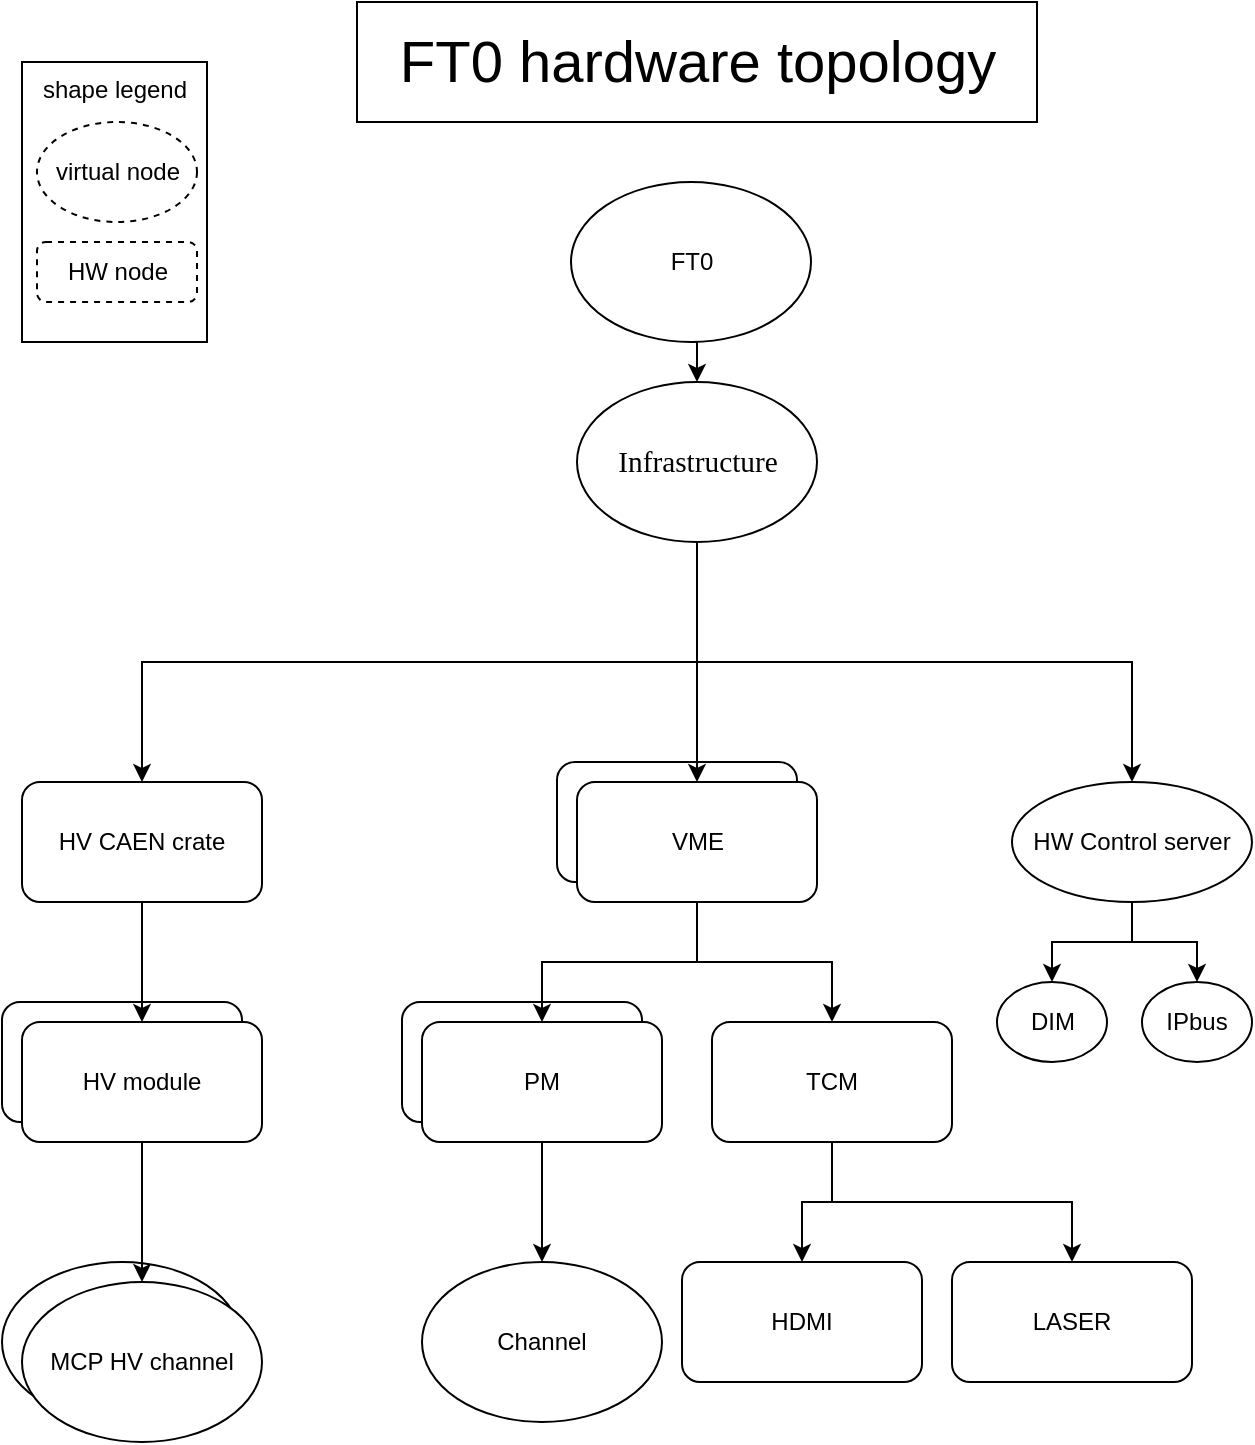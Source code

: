 <mxfile version="13.3.1" type="device" pages="4"><diagram name="hardware" id="ad52d381-51e7-2e0d-a935-2d0ddd2fd229"><mxGraphModel dx="2512" dy="1511" grid="1" gridSize="10" guides="1" tooltips="1" connect="1" arrows="1" fold="1" page="1" pageScale="1" pageWidth="1100" pageHeight="850" background="#ffffff" math="0" shadow="0"><root><mxCell id="0"/><mxCell id="1" parent="0"/><mxCell id="pkQ9rNgRqkzeeI-YSMGI-11" style="edgeStyle=orthogonalEdgeStyle;rounded=0;orthogonalLoop=1;jettySize=auto;html=1;exitX=0.5;exitY=1;exitDx=0;exitDy=0;entryX=0.5;entryY=0;entryDx=0;entryDy=0;" parent="1" source="pkQ9rNgRqkzeeI-YSMGI-1" target="pkQ9rNgRqkzeeI-YSMGI-10" edge="1"><mxGeometry relative="1" as="geometry"/></mxCell><mxCell id="pkQ9rNgRqkzeeI-YSMGI-1" value="FT0" style="ellipse;whiteSpace=wrap;html=1;" parent="1" vertex="1"><mxGeometry x="314.5" y="90" width="120" height="80" as="geometry"/></mxCell><mxCell id="pkQ9rNgRqkzeeI-YSMGI-9" value="HV CAEN crate" style="rounded=1;whiteSpace=wrap;html=1;strokeWidth=1;" parent="1" vertex="1"><mxGeometry x="40" y="390" width="120" height="60" as="geometry"/></mxCell><mxCell id="pkQ9rNgRqkzeeI-YSMGI-12" style="edgeStyle=orthogonalEdgeStyle;rounded=0;orthogonalLoop=1;jettySize=auto;html=1;exitX=0.5;exitY=1;exitDx=0;exitDy=0;entryX=0.5;entryY=0;entryDx=0;entryDy=0;" parent="1" source="pkQ9rNgRqkzeeI-YSMGI-10" target="pkQ9rNgRqkzeeI-YSMGI-9" edge="1"><mxGeometry relative="1" as="geometry"/></mxCell><mxCell id="pkQ9rNgRqkzeeI-YSMGI-40" style="edgeStyle=orthogonalEdgeStyle;rounded=0;orthogonalLoop=1;jettySize=auto;html=1;exitX=0.5;exitY=1;exitDx=0;exitDy=0;entryX=0.5;entryY=0;entryDx=0;entryDy=0;" parent="1" source="pkQ9rNgRqkzeeI-YSMGI-10" target="pkQ9rNgRqkzeeI-YSMGI-39" edge="1"><mxGeometry relative="1" as="geometry"/></mxCell><mxCell id="pkQ9rNgRqkzeeI-YSMGI-10" value="&lt;span style=&quot;font-family: &amp;#34;calibri&amp;#34; ; font-size: 14.667px&quot;&gt;Infrastructure&lt;/span&gt;" style="ellipse;whiteSpace=wrap;html=1;strokeWidth=1;" parent="1" vertex="1"><mxGeometry x="317.5" y="190" width="120" height="80" as="geometry"/></mxCell><mxCell id="pkQ9rNgRqkzeeI-YSMGI-18" value="" style="group" parent="1" vertex="1" connectable="0"><mxGeometry x="30" y="500" width="130" height="70" as="geometry"/></mxCell><mxCell id="pkQ9rNgRqkzeeI-YSMGI-15" value="HV module" style="rounded=1;whiteSpace=wrap;html=1;strokeWidth=1;" parent="pkQ9rNgRqkzeeI-YSMGI-18" vertex="1"><mxGeometry width="120" height="60" as="geometry"/></mxCell><mxCell id="pkQ9rNgRqkzeeI-YSMGI-17" value="HV module" style="rounded=1;whiteSpace=wrap;html=1;strokeWidth=1;" parent="pkQ9rNgRqkzeeI-YSMGI-18" vertex="1"><mxGeometry x="10" y="10" width="120" height="60" as="geometry"/></mxCell><mxCell id="pkQ9rNgRqkzeeI-YSMGI-23" value="" style="group" parent="1" vertex="1" connectable="0"><mxGeometry x="30" y="630" width="130" height="90" as="geometry"/></mxCell><mxCell id="pkQ9rNgRqkzeeI-YSMGI-19" value="HV channel" style="ellipse;whiteSpace=wrap;html=1;strokeWidth=1;" parent="pkQ9rNgRqkzeeI-YSMGI-23" vertex="1"><mxGeometry width="120" height="80" as="geometry"/></mxCell><mxCell id="pkQ9rNgRqkzeeI-YSMGI-22" value="MCP HV channel" style="ellipse;whiteSpace=wrap;html=1;strokeWidth=1;" parent="pkQ9rNgRqkzeeI-YSMGI-23" vertex="1"><mxGeometry x="10" y="10" width="120" height="80" as="geometry"/></mxCell><mxCell id="pkQ9rNgRqkzeeI-YSMGI-24" value="" style="edgeStyle=orthogonalEdgeStyle;rounded=0;orthogonalLoop=1;jettySize=auto;html=1;" parent="1" source="pkQ9rNgRqkzeeI-YSMGI-17" target="pkQ9rNgRqkzeeI-YSMGI-22" edge="1"><mxGeometry relative="1" as="geometry"/></mxCell><mxCell id="pkQ9rNgRqkzeeI-YSMGI-27" style="edgeStyle=orthogonalEdgeStyle;rounded=0;orthogonalLoop=1;jettySize=auto;html=1;exitX=0.5;exitY=1;exitDx=0;exitDy=0;entryX=0.5;entryY=0;entryDx=0;entryDy=0;" parent="1" source="pkQ9rNgRqkzeeI-YSMGI-9" target="pkQ9rNgRqkzeeI-YSMGI-17" edge="1"><mxGeometry relative="1" as="geometry"/></mxCell><mxCell id="pkQ9rNgRqkzeeI-YSMGI-29" value="" style="group" parent="1" vertex="1" connectable="0"><mxGeometry x="307.5" y="380" width="130" height="70" as="geometry"/></mxCell><mxCell id="pkQ9rNgRqkzeeI-YSMGI-13" value="VME" style="rounded=1;whiteSpace=wrap;html=1;strokeWidth=1;" parent="pkQ9rNgRqkzeeI-YSMGI-29" vertex="1"><mxGeometry width="120" height="60" as="geometry"/></mxCell><mxCell id="pkQ9rNgRqkzeeI-YSMGI-28" value="VME" style="rounded=1;whiteSpace=wrap;html=1;strokeWidth=1;" parent="pkQ9rNgRqkzeeI-YSMGI-29" vertex="1"><mxGeometry x="10" y="10" width="120" height="60" as="geometry"/></mxCell><mxCell id="pkQ9rNgRqkzeeI-YSMGI-14" style="edgeStyle=orthogonalEdgeStyle;rounded=0;orthogonalLoop=1;jettySize=auto;html=1;exitX=0.5;exitY=1;exitDx=0;exitDy=0;entryX=0.5;entryY=0;entryDx=0;entryDy=0;" parent="1" source="pkQ9rNgRqkzeeI-YSMGI-10" target="pkQ9rNgRqkzeeI-YSMGI-28" edge="1"><mxGeometry relative="1" as="geometry"/></mxCell><mxCell id="pkQ9rNgRqkzeeI-YSMGI-32" value="" style="group" parent="1" vertex="1" connectable="0"><mxGeometry x="230" y="500" width="130" height="70" as="geometry"/></mxCell><mxCell id="pkQ9rNgRqkzeeI-YSMGI-30" value="PM" style="rounded=1;whiteSpace=wrap;html=1;strokeWidth=1;" parent="pkQ9rNgRqkzeeI-YSMGI-32" vertex="1"><mxGeometry width="120" height="60" as="geometry"/></mxCell><mxCell id="pkQ9rNgRqkzeeI-YSMGI-31" value="PM" style="rounded=1;whiteSpace=wrap;html=1;strokeWidth=1;" parent="pkQ9rNgRqkzeeI-YSMGI-32" vertex="1"><mxGeometry x="10" y="10" width="120" height="60" as="geometry"/></mxCell><mxCell id="pkQ9rNgRqkzeeI-YSMGI-33" value="" style="edgeStyle=orthogonalEdgeStyle;rounded=0;orthogonalLoop=1;jettySize=auto;html=1;" parent="1" source="pkQ9rNgRqkzeeI-YSMGI-28" target="pkQ9rNgRqkzeeI-YSMGI-31" edge="1"><mxGeometry relative="1" as="geometry"/></mxCell><mxCell id="pkQ9rNgRqkzeeI-YSMGI-50" value="" style="edgeStyle=orthogonalEdgeStyle;rounded=0;orthogonalLoop=1;jettySize=auto;html=1;fontSize=29;exitX=0.5;exitY=1;exitDx=0;exitDy=0;" parent="1" source="pkQ9rNgRqkzeeI-YSMGI-34" target="pkQ9rNgRqkzeeI-YSMGI-49" edge="1"><mxGeometry relative="1" as="geometry"/></mxCell><mxCell id="PhSNEGDVdglhJdOUsm4o-2" style="edgeStyle=orthogonalEdgeStyle;rounded=0;orthogonalLoop=1;jettySize=auto;html=1;exitX=0.5;exitY=1;exitDx=0;exitDy=0;entryX=0.5;entryY=0;entryDx=0;entryDy=0;" edge="1" parent="1" source="pkQ9rNgRqkzeeI-YSMGI-34" target="PhSNEGDVdglhJdOUsm4o-1"><mxGeometry relative="1" as="geometry"/></mxCell><mxCell id="pkQ9rNgRqkzeeI-YSMGI-34" value="TCM" style="rounded=1;whiteSpace=wrap;html=1;strokeWidth=1;" parent="1" vertex="1"><mxGeometry x="385" y="510" width="120" height="60" as="geometry"/></mxCell><mxCell id="pkQ9rNgRqkzeeI-YSMGI-35" style="edgeStyle=orthogonalEdgeStyle;rounded=0;orthogonalLoop=1;jettySize=auto;html=1;exitX=0.5;exitY=1;exitDx=0;exitDy=0;" parent="1" source="pkQ9rNgRqkzeeI-YSMGI-28" target="pkQ9rNgRqkzeeI-YSMGI-34" edge="1"><mxGeometry relative="1" as="geometry"/></mxCell><mxCell id="pkQ9rNgRqkzeeI-YSMGI-36" value="Channel" style="ellipse;whiteSpace=wrap;html=1;strokeWidth=1;" parent="1" vertex="1"><mxGeometry x="240" y="630" width="120" height="80" as="geometry"/></mxCell><mxCell id="pkQ9rNgRqkzeeI-YSMGI-37" value="" style="edgeStyle=orthogonalEdgeStyle;rounded=0;orthogonalLoop=1;jettySize=auto;html=1;" parent="1" source="pkQ9rNgRqkzeeI-YSMGI-31" target="pkQ9rNgRqkzeeI-YSMGI-36" edge="1"><mxGeometry relative="1" as="geometry"/></mxCell><mxCell id="pkQ9rNgRqkzeeI-YSMGI-42" style="edgeStyle=orthogonalEdgeStyle;rounded=0;orthogonalLoop=1;jettySize=auto;html=1;exitX=0.5;exitY=1;exitDx=0;exitDy=0;" parent="1" source="pkQ9rNgRqkzeeI-YSMGI-39" target="pkQ9rNgRqkzeeI-YSMGI-41" edge="1"><mxGeometry relative="1" as="geometry"/></mxCell><mxCell id="pkQ9rNgRqkzeeI-YSMGI-45" style="edgeStyle=orthogonalEdgeStyle;rounded=0;orthogonalLoop=1;jettySize=auto;html=1;exitX=0.5;exitY=1;exitDx=0;exitDy=0;" parent="1" source="pkQ9rNgRqkzeeI-YSMGI-39" target="pkQ9rNgRqkzeeI-YSMGI-43" edge="1"><mxGeometry relative="1" as="geometry"/></mxCell><mxCell id="pkQ9rNgRqkzeeI-YSMGI-39" value="HW Control server" style="ellipse;whiteSpace=wrap;html=1;strokeWidth=1;" parent="1" vertex="1"><mxGeometry x="535" y="390" width="120" height="60" as="geometry"/></mxCell><mxCell id="pkQ9rNgRqkzeeI-YSMGI-41" value="DIM" style="ellipse;whiteSpace=wrap;html=1;strokeWidth=1;" parent="1" vertex="1"><mxGeometry x="527.5" y="490" width="55" height="40" as="geometry"/></mxCell><mxCell id="pkQ9rNgRqkzeeI-YSMGI-43" value="IPbus" style="ellipse;whiteSpace=wrap;html=1;strokeWidth=1;" parent="1" vertex="1"><mxGeometry x="600" y="490" width="55" height="40" as="geometry"/></mxCell><mxCell id="pkQ9rNgRqkzeeI-YSMGI-47" value="FT0 hardware topology" style="rounded=0;whiteSpace=wrap;html=1;strokeWidth=1;fontSize=29;" parent="1" vertex="1"><mxGeometry x="207.5" width="340" height="60" as="geometry"/></mxCell><mxCell id="pkQ9rNgRqkzeeI-YSMGI-49" value="LASER" style="rounded=1;whiteSpace=wrap;html=1;strokeWidth=1;" parent="1" vertex="1"><mxGeometry x="505" y="630" width="120" height="60" as="geometry"/></mxCell><mxCell id="3zmxTBzfNqxB_4zVyvNH-5" value="" style="group" parent="1" vertex="1" connectable="0"><mxGeometry x="40" y="30" width="92.5" height="140" as="geometry"/></mxCell><mxCell id="3zmxTBzfNqxB_4zVyvNH-1" value="virtual node" style="ellipse;whiteSpace=wrap;html=1;strokeWidth=1;fontSize=12;align=center;dashed=1;" parent="3zmxTBzfNqxB_4zVyvNH-5" vertex="1"><mxGeometry x="7.5" y="30" width="80" height="50" as="geometry"/></mxCell><mxCell id="3zmxTBzfNqxB_4zVyvNH-3" value="HW node" style="rounded=1;whiteSpace=wrap;html=1;dashed=1;strokeColor=#000000;strokeWidth=1;fillColor=none;fontSize=12;fontColor=#000000;align=center;" parent="3zmxTBzfNqxB_4zVyvNH-5" vertex="1"><mxGeometry x="7.5" y="90" width="80" height="30" as="geometry"/></mxCell><mxCell id="3zmxTBzfNqxB_4zVyvNH-4" value="shape legend" style="rounded=0;whiteSpace=wrap;html=1;strokeColor=#000000;strokeWidth=1;fillColor=none;fontSize=12;fontColor=#000000;align=center;verticalAlign=top;" parent="3zmxTBzfNqxB_4zVyvNH-5" vertex="1"><mxGeometry width="92.5" height="140" as="geometry"/></mxCell><mxCell id="PhSNEGDVdglhJdOUsm4o-1" value="HDMI" style="rounded=1;whiteSpace=wrap;html=1;strokeWidth=1;" vertex="1" parent="1"><mxGeometry x="370" y="630" width="120" height="60" as="geometry"/></mxCell><mxCell id="PhSNEGDVdglhJdOUsm4o-3" style="edgeStyle=orthogonalEdgeStyle;rounded=0;orthogonalLoop=1;jettySize=auto;html=1;exitX=0.5;exitY=1;exitDx=0;exitDy=0;" edge="1" parent="1" source="pkQ9rNgRqkzeeI-YSMGI-49" target="pkQ9rNgRqkzeeI-YSMGI-49"><mxGeometry relative="1" as="geometry"/></mxCell></root></mxGraphModel></diagram><diagram id="dJdslQY12P_YyGirrsX0" name="functional"><mxGraphModel dx="2512" dy="1511" grid="1" gridSize="10" guides="1" tooltips="1" connect="1" arrows="1" fold="1" page="1" pageScale="1" pageWidth="827" pageHeight="1169" math="0" shadow="0"><root><mxCell id="a32EooCaoyiBh-JUeyY3-0"/><mxCell id="a32EooCaoyiBh-JUeyY3-1" parent="a32EooCaoyiBh-JUeyY3-0"/><mxCell id="a32EooCaoyiBh-JUeyY3-2" value="FT0" style="ellipse;whiteSpace=wrap;html=1;" parent="a32EooCaoyiBh-JUeyY3-1" vertex="1"><mxGeometry x="314.5" y="90" width="120" height="80" as="geometry"/></mxCell><mxCell id="a32EooCaoyiBh-JUeyY3-3" value="FT0 functional topology" style="rounded=0;whiteSpace=wrap;html=1;strokeWidth=1;fontSize=29;" parent="a32EooCaoyiBh-JUeyY3-1" vertex="1"><mxGeometry x="207.5" width="340" height="60" as="geometry"/></mxCell><mxCell id="syioN45G_fO1VY6hZGLz-0" style="edgeStyle=orthogonalEdgeStyle;rounded=0;orthogonalLoop=1;jettySize=auto;html=1;exitX=0.5;exitY=1;exitDx=0;exitDy=0;entryX=0.5;entryY=0;entryDx=0;entryDy=0;" parent="a32EooCaoyiBh-JUeyY3-1" target="syioN45G_fO1VY6hZGLz-4" edge="1"><mxGeometry relative="1" as="geometry"><mxPoint x="374.5" y="170" as="sourcePoint"/></mxGeometry></mxCell><mxCell id="syioN45G_fO1VY6hZGLz-1" value="HV CAEN crate" style="rounded=1;whiteSpace=wrap;html=1;strokeWidth=5;strokeColor=#00FF00;" parent="a32EooCaoyiBh-JUeyY3-1" vertex="1"><mxGeometry x="40" y="390" width="120" height="60" as="geometry"/></mxCell><mxCell id="syioN45G_fO1VY6hZGLz-2" style="edgeStyle=orthogonalEdgeStyle;rounded=0;orthogonalLoop=1;jettySize=auto;html=1;exitX=0.5;exitY=1;exitDx=0;exitDy=0;entryX=0.5;entryY=0;entryDx=0;entryDy=0;" parent="a32EooCaoyiBh-JUeyY3-1" source="syioN45G_fO1VY6hZGLz-4" target="syioN45G_fO1VY6hZGLz-1" edge="1"><mxGeometry relative="1" as="geometry"/></mxCell><mxCell id="syioN45G_fO1VY6hZGLz-3" style="edgeStyle=orthogonalEdgeStyle;rounded=0;orthogonalLoop=1;jettySize=auto;html=1;exitX=0.5;exitY=1;exitDx=0;exitDy=0;entryX=0.5;entryY=0;entryDx=0;entryDy=0;" parent="a32EooCaoyiBh-JUeyY3-1" source="syioN45G_fO1VY6hZGLz-4" target="syioN45G_fO1VY6hZGLz-29" edge="1"><mxGeometry relative="1" as="geometry"/></mxCell><mxCell id="syioN45G_fO1VY6hZGLz-4" value="&lt;p style=&quot;margin-top: 0pt ; margin-bottom: 0pt ; margin-left: 0in ; text-indent: 0in&quot;&gt;&lt;span style=&quot;font-size: 11pt; font-family: calibri;&quot;&gt;Infrastructure&lt;/span&gt;&lt;/p&gt;" style="ellipse;whiteSpace=wrap;html=1;strokeWidth=5;fontColor=#000000;strokeColor=#00FF00;" parent="a32EooCaoyiBh-JUeyY3-1" vertex="1"><mxGeometry x="317.5" y="190" width="120" height="80" as="geometry"/></mxCell><mxCell id="syioN45G_fO1VY6hZGLz-5" value="" style="group" parent="a32EooCaoyiBh-JUeyY3-1" vertex="1" connectable="0"><mxGeometry x="30" y="500" width="130" height="70" as="geometry"/></mxCell><mxCell id="syioN45G_fO1VY6hZGLz-6" value="HV module" style="rounded=1;whiteSpace=wrap;html=1;strokeWidth=5;strokeColor=#00FF00;" parent="syioN45G_fO1VY6hZGLz-5" vertex="1"><mxGeometry width="120" height="60" as="geometry"/></mxCell><mxCell id="syioN45G_fO1VY6hZGLz-7" value="HV module" style="rounded=1;whiteSpace=wrap;html=1;strokeWidth=5;strokeColor=#00FF00;" parent="syioN45G_fO1VY6hZGLz-5" vertex="1"><mxGeometry x="10" y="10" width="120" height="60" as="geometry"/></mxCell><mxCell id="syioN45G_fO1VY6hZGLz-12" style="edgeStyle=orthogonalEdgeStyle;rounded=0;orthogonalLoop=1;jettySize=auto;html=1;exitX=0.5;exitY=1;exitDx=0;exitDy=0;entryX=0.5;entryY=0;entryDx=0;entryDy=0;" parent="a32EooCaoyiBh-JUeyY3-1" source="syioN45G_fO1VY6hZGLz-1" target="syioN45G_fO1VY6hZGLz-7" edge="1"><mxGeometry relative="1" as="geometry"/></mxCell><mxCell id="syioN45G_fO1VY6hZGLz-13" value="" style="group;strokeWidth=5;strokeColor=none;" parent="a32EooCaoyiBh-JUeyY3-1" vertex="1" connectable="0"><mxGeometry x="307.5" y="380" width="130" height="70" as="geometry"/></mxCell><mxCell id="syioN45G_fO1VY6hZGLz-14" value="VME" style="rounded=1;whiteSpace=wrap;html=1;strokeWidth=5;strokeColor=#00FF00;" parent="syioN45G_fO1VY6hZGLz-13" vertex="1"><mxGeometry width="120" height="60" as="geometry"/></mxCell><mxCell id="syioN45G_fO1VY6hZGLz-15" value="VME" style="rounded=1;whiteSpace=wrap;html=1;strokeWidth=5;strokeColor=#00FF00;" parent="syioN45G_fO1VY6hZGLz-13" vertex="1"><mxGeometry x="10" y="10" width="120" height="60" as="geometry"/></mxCell><mxCell id="syioN45G_fO1VY6hZGLz-16" style="edgeStyle=orthogonalEdgeStyle;rounded=0;orthogonalLoop=1;jettySize=auto;html=1;exitX=0.5;exitY=1;exitDx=0;exitDy=0;entryX=0.5;entryY=0;entryDx=0;entryDy=0;" parent="a32EooCaoyiBh-JUeyY3-1" source="syioN45G_fO1VY6hZGLz-4" target="syioN45G_fO1VY6hZGLz-15" edge="1"><mxGeometry relative="1" as="geometry"/></mxCell><mxCell id="syioN45G_fO1VY6hZGLz-17" value="" style="group;strokeWidth=5;strokeColor=none;" parent="a32EooCaoyiBh-JUeyY3-1" vertex="1" connectable="0"><mxGeometry x="230" y="500" width="130" height="70" as="geometry"/></mxCell><mxCell id="syioN45G_fO1VY6hZGLz-18" value="PM" style="rounded=1;whiteSpace=wrap;html=1;strokeWidth=5;strokeColor=#00FF00;" parent="syioN45G_fO1VY6hZGLz-17" vertex="1"><mxGeometry width="120" height="60" as="geometry"/></mxCell><mxCell id="syioN45G_fO1VY6hZGLz-19" value="PM" style="rounded=1;whiteSpace=wrap;html=1;strokeWidth=5;strokeColor=#00FF00;" parent="syioN45G_fO1VY6hZGLz-17" vertex="1"><mxGeometry x="10" y="10" width="120" height="60" as="geometry"/></mxCell><mxCell id="syioN45G_fO1VY6hZGLz-20" value="" style="edgeStyle=orthogonalEdgeStyle;rounded=0;orthogonalLoop=1;jettySize=auto;html=1;" parent="a32EooCaoyiBh-JUeyY3-1" source="syioN45G_fO1VY6hZGLz-15" target="syioN45G_fO1VY6hZGLz-19" edge="1"><mxGeometry relative="1" as="geometry"/></mxCell><mxCell id="syioN45G_fO1VY6hZGLz-21" value="" style="edgeStyle=orthogonalEdgeStyle;rounded=0;orthogonalLoop=1;jettySize=auto;html=1;fontSize=29;exitX=0.5;exitY=1;exitDx=0;exitDy=0;" parent="a32EooCaoyiBh-JUeyY3-1" source="syioN45G_fO1VY6hZGLz-22" target="syioN45G_fO1VY6hZGLz-33" edge="1"><mxGeometry relative="1" as="geometry"/></mxCell><mxCell id="syioN45G_fO1VY6hZGLz-50" style="edgeStyle=orthogonalEdgeStyle;rounded=0;orthogonalLoop=1;jettySize=auto;html=1;exitX=0.5;exitY=1;exitDx=0;exitDy=0;entryX=0.5;entryY=0;entryDx=0;entryDy=0;" parent="a32EooCaoyiBh-JUeyY3-1" source="syioN45G_fO1VY6hZGLz-22" target="syioN45G_fO1VY6hZGLz-43" edge="1"><mxGeometry relative="1" as="geometry"/></mxCell><mxCell id="syioN45G_fO1VY6hZGLz-52" style="edgeStyle=orthogonalEdgeStyle;rounded=0;orthogonalLoop=1;jettySize=auto;html=1;exitX=0.5;exitY=1;exitDx=0;exitDy=0;" parent="a32EooCaoyiBh-JUeyY3-1" source="syioN45G_fO1VY6hZGLz-22" target="syioN45G_fO1VY6hZGLz-45" edge="1"><mxGeometry relative="1" as="geometry"/></mxCell><mxCell id="syioN45G_fO1VY6hZGLz-22" value="TCM" style="rounded=1;whiteSpace=wrap;html=1;strokeWidth=5;strokeColor=#00FF00;" parent="a32EooCaoyiBh-JUeyY3-1" vertex="1"><mxGeometry x="527.5" y="510" width="120" height="60" as="geometry"/></mxCell><mxCell id="syioN45G_fO1VY6hZGLz-23" style="edgeStyle=orthogonalEdgeStyle;rounded=0;orthogonalLoop=1;jettySize=auto;html=1;exitX=0.5;exitY=1;exitDx=0;exitDy=0;" parent="a32EooCaoyiBh-JUeyY3-1" source="syioN45G_fO1VY6hZGLz-15" target="syioN45G_fO1VY6hZGLz-22" edge="1"><mxGeometry relative="1" as="geometry"/></mxCell><mxCell id="syioN45G_fO1VY6hZGLz-26" style="edgeStyle=orthogonalEdgeStyle;rounded=0;orthogonalLoop=1;jettySize=auto;html=1;exitX=0.5;exitY=1;exitDx=0;exitDy=0;" parent="a32EooCaoyiBh-JUeyY3-1" source="syioN45G_fO1VY6hZGLz-29" target="syioN45G_fO1VY6hZGLz-30" edge="1"><mxGeometry relative="1" as="geometry"/></mxCell><mxCell id="syioN45G_fO1VY6hZGLz-27" style="edgeStyle=orthogonalEdgeStyle;rounded=0;orthogonalLoop=1;jettySize=auto;html=1;exitX=0.5;exitY=1;exitDx=0;exitDy=0;" parent="a32EooCaoyiBh-JUeyY3-1" source="syioN45G_fO1VY6hZGLz-29" target="syioN45G_fO1VY6hZGLz-31" edge="1"><mxGeometry relative="1" as="geometry"/></mxCell><mxCell id="syioN45G_fO1VY6hZGLz-29" value="HW Control server" style="ellipse;whiteSpace=wrap;html=1;strokeWidth=5;strokeColor=#00FF00;" parent="a32EooCaoyiBh-JUeyY3-1" vertex="1"><mxGeometry x="687.5" y="390" width="120" height="60" as="geometry"/></mxCell><mxCell id="syioN45G_fO1VY6hZGLz-30" value="DIM" style="ellipse;whiteSpace=wrap;html=1;strokeWidth=5;strokeColor=#007FFF;" parent="a32EooCaoyiBh-JUeyY3-1" vertex="1"><mxGeometry x="680" y="490" width="55" height="40" as="geometry"/></mxCell><mxCell id="syioN45G_fO1VY6hZGLz-31" value="IPbus" style="ellipse;whiteSpace=wrap;html=1;strokeWidth=5;strokeColor=#007FFF;" parent="a32EooCaoyiBh-JUeyY3-1" vertex="1"><mxGeometry x="752.5" y="490" width="55" height="40" as="geometry"/></mxCell><mxCell id="syioN45G_fO1VY6hZGLz-33" value="LASER" style="rounded=1;whiteSpace=wrap;html=1;strokeWidth=5;strokeColor=#00FF00;" parent="a32EooCaoyiBh-JUeyY3-1" vertex="1"><mxGeometry x="707.5" y="640" width="120" height="60" as="geometry"/></mxCell><mxCell id="syioN45G_fO1VY6hZGLz-36" value="HDMI link" style="ellipse;whiteSpace=wrap;html=1;strokeWidth=5;strokeColor=#FF8000;perimeterSpacing=1;" parent="a32EooCaoyiBh-JUeyY3-1" vertex="1"><mxGeometry x="271.25" y="640" width="55" height="40" as="geometry"/></mxCell><mxCell id="syioN45G_fO1VY6hZGLz-37" value="GBT link" style="ellipse;whiteSpace=wrap;html=1;strokeWidth=5;strokeColor=#FF0000;" parent="a32EooCaoyiBh-JUeyY3-1" vertex="1"><mxGeometry x="343.75" y="640" width="55" height="40" as="geometry"/></mxCell><mxCell id="syioN45G_fO1VY6hZGLz-39" style="edgeStyle=orthogonalEdgeStyle;rounded=0;orthogonalLoop=1;jettySize=auto;html=1;exitX=0.5;exitY=1;exitDx=0;exitDy=0;entryX=0.5;entryY=0;entryDx=0;entryDy=0;" parent="a32EooCaoyiBh-JUeyY3-1" source="syioN45G_fO1VY6hZGLz-19" target="syioN45G_fO1VY6hZGLz-36" edge="1"><mxGeometry relative="1" as="geometry"/></mxCell><mxCell id="syioN45G_fO1VY6hZGLz-40" style="edgeStyle=orthogonalEdgeStyle;rounded=0;orthogonalLoop=1;jettySize=auto;html=1;exitX=0.5;exitY=1;exitDx=0;exitDy=0;entryX=0.5;entryY=0;entryDx=0;entryDy=0;" parent="a32EooCaoyiBh-JUeyY3-1" source="syioN45G_fO1VY6hZGLz-19" target="syioN45G_fO1VY6hZGLz-37" edge="1"><mxGeometry relative="1" as="geometry"/></mxCell><mxCell id="syioN45G_fO1VY6hZGLz-43" value="trigger" style="ellipse;whiteSpace=wrap;html=1;strokeWidth=5;strokeColor=#FF8000;fillColor=none;" parent="a32EooCaoyiBh-JUeyY3-1" vertex="1"><mxGeometry x="490" y="640" width="55" height="40" as="geometry"/></mxCell><mxCell id="syioN45G_fO1VY6hZGLz-45" value="GBT link" style="ellipse;whiteSpace=wrap;html=1;strokeWidth=5;strokeColor=#FF0000;" parent="a32EooCaoyiBh-JUeyY3-1" vertex="1"><mxGeometry x="632.5" y="640" width="55" height="40" as="geometry"/></mxCell><mxCell id="syioN45G_fO1VY6hZGLz-55" value="" style="group;fillColor=#ffffff;strokeWidth=5;strokeColor=none;" parent="a32EooCaoyiBh-JUeyY3-1" vertex="1" connectable="0"><mxGeometry x="62.5" y="630" width="65" height="50" as="geometry"/></mxCell><mxCell id="syioN45G_fO1VY6hZGLz-53" value="channel" style="ellipse;whiteSpace=wrap;html=1;strokeWidth=5;strokeColor=#FFFF33;" parent="syioN45G_fO1VY6hZGLz-55" vertex="1"><mxGeometry width="55" height="40" as="geometry"/></mxCell><mxCell id="syioN45G_fO1VY6hZGLz-54" value="channel" style="ellipse;whiteSpace=wrap;html=1;strokeWidth=5;strokeColor=#FFFF33;" parent="syioN45G_fO1VY6hZGLz-55" vertex="1"><mxGeometry x="10" y="10" width="55" height="40" as="geometry"/></mxCell><mxCell id="syioN45G_fO1VY6hZGLz-58" style="edgeStyle=orthogonalEdgeStyle;rounded=0;orthogonalLoop=1;jettySize=auto;html=1;exitX=0.5;exitY=1;exitDx=0;exitDy=0;entryX=0.5;entryY=0;entryDx=0;entryDy=0;" parent="a32EooCaoyiBh-JUeyY3-1" source="syioN45G_fO1VY6hZGLz-7" target="syioN45G_fO1VY6hZGLz-54" edge="1"><mxGeometry relative="1" as="geometry"/></mxCell><mxCell id="syioN45G_fO1VY6hZGLz-60" value="" style="group;fillColor=#ffffff;strokeWidth=5;strokeColor=none;" parent="a32EooCaoyiBh-JUeyY3-1" vertex="1" connectable="0"><mxGeometry x="190" y="630" width="65" height="50" as="geometry"/></mxCell><mxCell id="syioN45G_fO1VY6hZGLz-35" value="channel" style="ellipse;whiteSpace=wrap;html=1;strokeWidth=5;strokeColor=#FFFF33;" parent="syioN45G_fO1VY6hZGLz-60" vertex="1"><mxGeometry width="55" height="40" as="geometry"/></mxCell><mxCell id="syioN45G_fO1VY6hZGLz-59" value="channel" style="ellipse;whiteSpace=wrap;html=1;strokeWidth=5;strokeColor=#FFFF33;" parent="syioN45G_fO1VY6hZGLz-60" vertex="1"><mxGeometry x="10" y="10" width="55" height="40" as="geometry"/></mxCell><mxCell id="syioN45G_fO1VY6hZGLz-25" value="" style="edgeStyle=orthogonalEdgeStyle;rounded=0;orthogonalLoop=1;jettySize=auto;html=1;" parent="a32EooCaoyiBh-JUeyY3-1" source="syioN45G_fO1VY6hZGLz-19" target="syioN45G_fO1VY6hZGLz-59" edge="1"><mxGeometry relative="1" as="geometry"><mxPoint x="300" y="630" as="targetPoint"/></mxGeometry></mxCell><mxCell id="syioN45G_fO1VY6hZGLz-62" value="" style="group" parent="a32EooCaoyiBh-JUeyY3-1" vertex="1" connectable="0"><mxGeometry x="552.5" y="630" width="65" height="50" as="geometry"/></mxCell><mxCell id="syioN45G_fO1VY6hZGLz-44" value="HDMI link" style="ellipse;whiteSpace=wrap;html=1;strokeWidth=5;perimeterSpacing=1;strokeColor=#FF8000;" parent="syioN45G_fO1VY6hZGLz-62" vertex="1"><mxGeometry width="55" height="40" as="geometry"/></mxCell><mxCell id="syioN45G_fO1VY6hZGLz-61" value="HDMI link" style="ellipse;whiteSpace=wrap;html=1;strokeWidth=5;perimeterSpacing=1;strokeColor=#FF8000;" parent="syioN45G_fO1VY6hZGLz-62" vertex="1"><mxGeometry x="10" y="10" width="55" height="40" as="geometry"/></mxCell><mxCell id="syioN45G_fO1VY6hZGLz-51" style="edgeStyle=orthogonalEdgeStyle;rounded=0;orthogonalLoop=1;jettySize=auto;html=1;exitX=0.5;exitY=1;exitDx=0;exitDy=0;entryX=0.5;entryY=0;entryDx=0;entryDy=0;" parent="a32EooCaoyiBh-JUeyY3-1" source="syioN45G_fO1VY6hZGLz-22" target="syioN45G_fO1VY6hZGLz-61" edge="1"><mxGeometry relative="1" as="geometry"/></mxCell><mxCell id="b92XSzLtCRqItzKreFSk-0" value="common" style="ellipse;whiteSpace=wrap;html=1;strokeWidth=5;strokeColor=#FFFF00;" parent="a32EooCaoyiBh-JUeyY3-1" vertex="1"><mxGeometry x="413.5" y="640" width="55" height="40" as="geometry"/></mxCell><mxCell id="b92XSzLtCRqItzKreFSk-1" style="edgeStyle=orthogonalEdgeStyle;rounded=0;orthogonalLoop=1;jettySize=auto;html=1;exitX=0.5;exitY=1;exitDx=0;exitDy=0;entryX=0.5;entryY=0;entryDx=0;entryDy=0;" parent="a32EooCaoyiBh-JUeyY3-1" source="syioN45G_fO1VY6hZGLz-19" target="b92XSzLtCRqItzKreFSk-0" edge="1"><mxGeometry relative="1" as="geometry"/></mxCell><mxCell id="zM4HD-wqK4ZaOjNSrHQu-0" value="&lt;div style=&quot;margin-top: 0pt ; margin-bottom: 0pt ; margin-left: 0.38in ; text-indent: -0.38in ; font-size: 26px&quot;&gt;&lt;font style=&quot;font-size: 26px&quot;&gt;1.&lt;span style=&quot;font-family: &amp;#34;calibri&amp;#34; ; color: red ; font-size: 26px&quot;&gt;Readout&lt;/span&gt;&lt;/font&gt;&lt;/div&gt;&lt;div style=&quot;margin-top: 0pt ; margin-bottom: 0pt ; margin-left: 0.38in ; text-indent: -0.38in ; font-size: 26px&quot;&gt;&lt;font style=&quot;font-size: 26px&quot;&gt;2.&lt;span style=&quot;font-family: &amp;#34;calibri&amp;#34; ; color: rgb(237 , 125 , 49) ; font-size: 26px&quot;&gt;TCM &amp;amp; clocks&lt;/span&gt;&lt;/font&gt;&lt;/div&gt;&lt;div style=&quot;margin-top: 0pt ; margin-bottom: 0pt ; margin-left: 0.38in ; text-indent: -0.38in ; font-size: 26px&quot;&gt;&lt;font style=&quot;font-size: 26px&quot;&gt;3.&lt;span style=&quot;font-family: &amp;#34;calibri&amp;#34; ; font-size: 26px&quot;&gt;&lt;font color=&quot;#ffff00&quot;&gt;Channels&lt;/font&gt;&lt;/span&gt;&lt;/font&gt;&lt;/div&gt;&lt;div style=&quot;margin-top: 0pt ; margin-bottom: 0pt ; margin-left: 0.38in ; text-indent: -0.38in ; font-size: 26px&quot;&gt;&lt;font style=&quot;font-size: 26px&quot;&gt;4.&lt;span style=&quot;font-family: &amp;#34;calibri&amp;#34; ; font-size: 26px&quot;&gt;&lt;font color=&quot;#00ff00&quot;&gt;Infrastructure&lt;/font&gt;&lt;/span&gt;&lt;/font&gt;&lt;/div&gt;&lt;div style=&quot;margin-top: 0pt ; margin-bottom: 0pt ; margin-left: 0.38in ; text-indent: -0.38in ; font-size: 26px&quot;&gt;&lt;font style=&quot;font-size: 26px&quot;&gt;5.&lt;font face=&quot;calibri&quot; color=&quot;#007fff&quot; style=&quot;font-size: 26px&quot;&gt;HW control&lt;/font&gt;&lt;/font&gt;&lt;/div&gt;" style="html=1;aspect=fixed;strokeColor=#000000;strokeWidth=1;fillColor=#DBDBDB;fontColor=#000000;align=left;fontSize=26;verticalAlign=middle;spacing=3;horizontal=1;" parent="a32EooCaoyiBh-JUeyY3-1" vertex="1"><mxGeometry x="510" y="90" width="190" height="190" as="geometry"/></mxCell><mxCell id="8zDnR140iM7OA9ILxjcV-0" value="" style="group" parent="a32EooCaoyiBh-JUeyY3-1" vertex="1" connectable="0"><mxGeometry x="40" y="30" width="92.5" height="140" as="geometry"/></mxCell><mxCell id="8zDnR140iM7OA9ILxjcV-1" value="virtual node" style="ellipse;whiteSpace=wrap;html=1;strokeWidth=1;fontSize=12;align=center;dashed=1;" parent="8zDnR140iM7OA9ILxjcV-0" vertex="1"><mxGeometry x="7.5" y="30" width="80" height="50" as="geometry"/></mxCell><mxCell id="8zDnR140iM7OA9ILxjcV-2" value="HW node" style="rounded=1;whiteSpace=wrap;html=1;dashed=1;strokeColor=#000000;strokeWidth=1;fillColor=none;fontSize=12;fontColor=#000000;align=center;" parent="8zDnR140iM7OA9ILxjcV-0" vertex="1"><mxGeometry x="7.5" y="90" width="80" height="30" as="geometry"/></mxCell><mxCell id="8zDnR140iM7OA9ILxjcV-3" value="shape legend" style="rounded=0;whiteSpace=wrap;html=1;strokeColor=#000000;strokeWidth=1;fillColor=none;fontSize=12;fontColor=#000000;align=center;verticalAlign=top;" parent="8zDnR140iM7OA9ILxjcV-0" vertex="1"><mxGeometry width="92.5" height="140" as="geometry"/></mxCell></root></mxGraphModel></diagram><diagram id="p7unW_htyjsrXrRVfksj" name="DCS FSM"><mxGraphModel dx="2093" dy="2428" grid="1" gridSize="10" guides="1" tooltips="1" connect="1" arrows="1" fold="1" page="1" pageScale="1" pageWidth="827" pageHeight="1169" math="0" shadow="0"><root><mxCell id="xv5CfVfv2rbu3xTpoAyT-0"/><mxCell id="xv5CfVfv2rbu3xTpoAyT-1" parent="xv5CfVfv2rbu3xTpoAyT-0"/><mxCell id="Jwb3awqCNDu3WHpAYvfo-75" style="edgeStyle=orthogonalEdgeStyle;rounded=0;orthogonalLoop=1;jettySize=auto;html=1;exitX=0.5;exitY=1;exitDx=0;exitDy=0;entryX=0.5;entryY=0;entryDx=0;entryDy=0;fontSize=12;fontColor=#000000;" parent="xv5CfVfv2rbu3xTpoAyT-1" source="_kXiGeG7kInOyilfr0fG-0" target="t_LMM--Dh-FuihLbaLPn-1" edge="1"><mxGeometry relative="1" as="geometry"/></mxCell><mxCell id="Jwb3awqCNDu3WHpAYvfo-76" style="edgeStyle=orthogonalEdgeStyle;rounded=0;orthogonalLoop=1;jettySize=auto;html=1;exitX=0.5;exitY=1;exitDx=0;exitDy=0;entryX=0.5;entryY=0;entryDx=0;entryDy=0;fontSize=12;fontColor=#000000;" parent="xv5CfVfv2rbu3xTpoAyT-1" source="_kXiGeG7kInOyilfr0fG-0" target="t_LMM--Dh-FuihLbaLPn-17" edge="1"><mxGeometry relative="1" as="geometry"/></mxCell><mxCell id="Jwb3awqCNDu3WHpAYvfo-77" style="edgeStyle=orthogonalEdgeStyle;rounded=0;orthogonalLoop=1;jettySize=auto;html=1;exitX=0.5;exitY=1;exitDx=0;exitDy=0;entryX=0.5;entryY=0;entryDx=0;entryDy=0;fontSize=12;fontColor=#000000;" parent="xv5CfVfv2rbu3xTpoAyT-1" source="_kXiGeG7kInOyilfr0fG-0" target="t_LMM--Dh-FuihLbaLPn-27" edge="1"><mxGeometry relative="1" as="geometry"/></mxCell><mxCell id="Jwb3awqCNDu3WHpAYvfo-78" style="edgeStyle=orthogonalEdgeStyle;rounded=0;orthogonalLoop=1;jettySize=auto;html=1;exitX=0.5;exitY=1;exitDx=0;exitDy=0;entryX=0.5;entryY=0;entryDx=0;entryDy=0;fontSize=12;fontColor=#000000;" parent="xv5CfVfv2rbu3xTpoAyT-1" source="_kXiGeG7kInOyilfr0fG-0" target="Pke7A2_7NmWrCmE9OIHT-3" edge="1"><mxGeometry relative="1" as="geometry"/></mxCell><mxCell id="Jwb3awqCNDu3WHpAYvfo-79" style="edgeStyle=orthogonalEdgeStyle;rounded=0;orthogonalLoop=1;jettySize=auto;html=1;exitX=0.5;exitY=1;exitDx=0;exitDy=0;entryX=0.5;entryY=0;entryDx=0;entryDy=0;fontSize=12;fontColor=#000000;" parent="xv5CfVfv2rbu3xTpoAyT-1" source="_kXiGeG7kInOyilfr0fG-0" target="Jwb3awqCNDu3WHpAYvfo-36" edge="1"><mxGeometry relative="1" as="geometry"/></mxCell><mxCell id="_kXiGeG7kInOyilfr0fG-0" value="FT0" style="ellipse;whiteSpace=wrap;html=1;" parent="xv5CfVfv2rbu3xTpoAyT-1" vertex="1"><mxGeometry x="730" y="15" width="120" height="80" as="geometry"/></mxCell><mxCell id="_kXiGeG7kInOyilfr0fG-1" value="FT0 FSM topology" style="rounded=0;whiteSpace=wrap;html=1;strokeWidth=1;fontSize=29;" parent="xv5CfVfv2rbu3xTpoAyT-1" vertex="1"><mxGeometry x="610" y="-70" width="340" height="60" as="geometry"/></mxCell><mxCell id="_kXiGeG7kInOyilfr0fG-52" value="&lt;div style=&quot;margin-top: 0pt ; margin-bottom: 0pt ; margin-left: 0.38in ; text-indent: -0.38in ; font-size: 26px&quot;&gt;&lt;font style=&quot;font-size: 26px&quot;&gt;1.&lt;span style=&quot;font-family: &amp;#34;calibri&amp;#34; ; color: red ; font-size: 26px&quot;&gt;Readout&lt;/span&gt;&lt;/font&gt;&lt;/div&gt;&lt;div style=&quot;margin-top: 0pt ; margin-bottom: 0pt ; margin-left: 0.38in ; text-indent: -0.38in ; font-size: 26px&quot;&gt;&lt;font style=&quot;font-size: 26px&quot;&gt;2.&lt;span style=&quot;font-family: &amp;#34;calibri&amp;#34; ; color: rgb(237 , 125 , 49) ; font-size: 26px&quot;&gt;TCM &amp;amp; clocks&lt;/span&gt;&lt;/font&gt;&lt;/div&gt;&lt;div style=&quot;margin-top: 0pt ; margin-bottom: 0pt ; margin-left: 0.38in ; text-indent: -0.38in ; font-size: 26px&quot;&gt;&lt;font style=&quot;font-size: 26px&quot;&gt;3.&lt;span style=&quot;font-family: &amp;#34;calibri&amp;#34; ; font-size: 26px&quot;&gt;&lt;font color=&quot;#ffff00&quot;&gt;Channels&lt;/font&gt;&lt;/span&gt;&lt;/font&gt;&lt;/div&gt;&lt;div style=&quot;margin-top: 0pt ; margin-bottom: 0pt ; margin-left: 0.38in ; text-indent: -0.38in ; font-size: 26px&quot;&gt;&lt;font style=&quot;font-size: 26px&quot;&gt;4.&lt;span style=&quot;font-family: &amp;#34;calibri&amp;#34; ; font-size: 26px&quot;&gt;&lt;font color=&quot;#00ff00&quot;&gt;Infrastructure&lt;/font&gt;&lt;/span&gt;&lt;/font&gt;&lt;/div&gt;&lt;div style=&quot;margin-top: 0pt ; margin-bottom: 0pt ; margin-left: 0.38in ; text-indent: -0.38in ; font-size: 26px&quot;&gt;&lt;font style=&quot;font-size: 26px&quot;&gt;5.&lt;font face=&quot;calibri&quot; color=&quot;#007fff&quot; style=&quot;font-size: 26px&quot;&gt;HW control&lt;/font&gt;&lt;/font&gt;&lt;/div&gt;" style="html=1;aspect=fixed;strokeColor=#000000;strokeWidth=1;fillColor=#DBDBDB;fontColor=#000000;align=left;fontSize=26;verticalAlign=middle;spacing=3;horizontal=1;" parent="xv5CfVfv2rbu3xTpoAyT-1" vertex="1"><mxGeometry x="1720" y="-60" width="190" height="190" as="geometry"/></mxCell><mxCell id="mTyk3dVd_lrfHwsNxuB_-0" value="" style="group" parent="xv5CfVfv2rbu3xTpoAyT-1" vertex="1" connectable="0"><mxGeometry x="1580" y="-60" width="92.5" height="140" as="geometry"/></mxCell><mxCell id="mTyk3dVd_lrfHwsNxuB_-1" value="virtual node" style="ellipse;whiteSpace=wrap;html=1;strokeWidth=1;fontSize=12;align=center;dashed=1;" parent="mTyk3dVd_lrfHwsNxuB_-0" vertex="1"><mxGeometry x="7.5" y="30" width="80" height="50" as="geometry"/></mxCell><mxCell id="mTyk3dVd_lrfHwsNxuB_-2" value="HW node" style="rounded=1;whiteSpace=wrap;html=1;dashed=1;strokeColor=#000000;strokeWidth=1;fillColor=none;fontSize=12;fontColor=#000000;align=center;" parent="mTyk3dVd_lrfHwsNxuB_-0" vertex="1"><mxGeometry x="7.5" y="90" width="80" height="30" as="geometry"/></mxCell><mxCell id="mTyk3dVd_lrfHwsNxuB_-3" value="shape legend" style="rounded=0;whiteSpace=wrap;html=1;strokeColor=#000000;strokeWidth=1;fillColor=none;fontSize=12;fontColor=#000000;align=center;verticalAlign=top;" parent="mTyk3dVd_lrfHwsNxuB_-0" vertex="1"><mxGeometry width="92.5" height="140" as="geometry"/></mxCell><mxCell id="t_LMM--Dh-FuihLbaLPn-5" value="" style="group" parent="xv5CfVfv2rbu3xTpoAyT-1" vertex="1" connectable="0"><mxGeometry x="80" y="205" width="130" height="90" as="geometry"/></mxCell><mxCell id="t_LMM--Dh-FuihLbaLPn-0" value="&lt;p style=&quot;margin-top: 0pt ; margin-bottom: 0pt ; margin-left: 0in ; text-indent: 0in&quot;&gt;&lt;span style=&quot;font-size: 11pt ; font-family: &amp;#34;calibri&amp;#34;&quot;&gt;A side&lt;/span&gt;&lt;/p&gt;" style="ellipse;whiteSpace=wrap;html=1;strokeWidth=5;fontColor=#000000;strokeColor=#FFFF00;" parent="t_LMM--Dh-FuihLbaLPn-5" vertex="1"><mxGeometry width="120" height="80" as="geometry"/></mxCell><mxCell id="t_LMM--Dh-FuihLbaLPn-1" value="&lt;p style=&quot;margin-top: 0pt ; margin-bottom: 0pt ; margin-left: 0in ; text-indent: 0in&quot;&gt;&lt;span style=&quot;font-size: 11pt ; font-family: &amp;#34;calibri&amp;#34;&quot;&gt;A side&lt;/span&gt;&lt;/p&gt;" style="ellipse;whiteSpace=wrap;html=1;strokeWidth=5;fontColor=#000000;strokeColor=#FFFF00;" parent="t_LMM--Dh-FuihLbaLPn-5" vertex="1"><mxGeometry x="10" y="10" width="120" height="80" as="geometry"/></mxCell><mxCell id="t_LMM--Dh-FuihLbaLPn-6" value="" style="group" parent="xv5CfVfv2rbu3xTpoAyT-1" vertex="1" connectable="0"><mxGeometry x="80" y="340" width="130" height="90" as="geometry"/></mxCell><mxCell id="t_LMM--Dh-FuihLbaLPn-7" value="&lt;p style=&quot;margin-top: 0pt ; margin-bottom: 0pt ; margin-left: 0in ; text-indent: 0in&quot;&gt;&lt;span style=&quot;font-size: 11pt ; font-family: &amp;#34;calibri&amp;#34;&quot;&gt;A side&lt;/span&gt;&lt;/p&gt;" style="ellipse;whiteSpace=wrap;html=1;strokeWidth=5;fontColor=#000000;strokeColor=#FFFF00;" parent="t_LMM--Dh-FuihLbaLPn-6" vertex="1"><mxGeometry width="120" height="80" as="geometry"/></mxCell><mxCell id="t_LMM--Dh-FuihLbaLPn-8" value="&lt;p style=&quot;margin-top: 0pt ; margin-bottom: 0pt ; margin-left: 0in ; text-indent: 0in&quot;&gt;&lt;span style=&quot;font-size: 11pt ; font-family: &amp;#34;calibri&amp;#34;&quot;&gt;PM functional&lt;/span&gt;&lt;/p&gt;" style="ellipse;whiteSpace=wrap;html=1;strokeWidth=5;fontColor=#000000;strokeColor=#FFFF00;" parent="t_LMM--Dh-FuihLbaLPn-6" vertex="1"><mxGeometry x="10" y="10" width="120" height="80" as="geometry"/></mxCell><mxCell id="t_LMM--Dh-FuihLbaLPn-9" value="" style="group" parent="xv5CfVfv2rbu3xTpoAyT-1" vertex="1" connectable="0"><mxGeometry x="80" y="480" width="130" height="90" as="geometry"/></mxCell><mxCell id="t_LMM--Dh-FuihLbaLPn-10" value="&lt;p style=&quot;margin-top: 0pt ; margin-bottom: 0pt ; margin-left: 0in ; text-indent: 0in&quot;&gt;&lt;span style=&quot;font-size: 11pt ; font-family: &amp;#34;calibri&amp;#34;&quot;&gt;A side&lt;/span&gt;&lt;/p&gt;" style="ellipse;whiteSpace=wrap;html=1;strokeWidth=5;fontColor=#000000;strokeColor=#FFFF00;" parent="t_LMM--Dh-FuihLbaLPn-9" vertex="1"><mxGeometry width="120" height="80" as="geometry"/></mxCell><mxCell id="t_LMM--Dh-FuihLbaLPn-11" value="&lt;p style=&quot;margin-top: 0pt ; margin-bottom: 0pt ; margin-left: 0in ; text-indent: 0in&quot;&gt;&lt;span style=&quot;font-size: 11pt ; font-family: &amp;#34;calibri&amp;#34;&quot;&gt;MCP channel groupe&lt;/span&gt;&lt;/p&gt;" style="ellipse;whiteSpace=wrap;html=1;strokeWidth=5;fontColor=#000000;strokeColor=#FFFF00;" parent="t_LMM--Dh-FuihLbaLPn-9" vertex="1"><mxGeometry x="10" y="10" width="120" height="80" as="geometry"/></mxCell><mxCell id="t_LMM--Dh-FuihLbaLPn-12" value="" style="group;fillColor=#ffffff;strokeWidth=5;strokeColor=none;" parent="xv5CfVfv2rbu3xTpoAyT-1" vertex="1" connectable="0"><mxGeometry x="40" y="595" width="65" height="50" as="geometry"/></mxCell><mxCell id="t_LMM--Dh-FuihLbaLPn-13" value="channel" style="ellipse;whiteSpace=wrap;html=1;strokeWidth=5;strokeColor=#FFFF33;" parent="t_LMM--Dh-FuihLbaLPn-12" vertex="1"><mxGeometry width="55" height="40" as="geometry"/></mxCell><mxCell id="t_LMM--Dh-FuihLbaLPn-14" value="channel" style="ellipse;whiteSpace=wrap;html=1;strokeWidth=5;strokeColor=#FFFF33;" parent="t_LMM--Dh-FuihLbaLPn-12" vertex="1"><mxGeometry x="10" y="10" width="55" height="40" as="geometry"/></mxCell><mxCell id="t_LMM--Dh-FuihLbaLPn-15" value="HV vontrol" style="ellipse;whiteSpace=wrap;html=1;strokeWidth=5;strokeColor=#FFFF00;" parent="xv5CfVfv2rbu3xTpoAyT-1" vertex="1"><mxGeometry x="192.5" y="605" width="55" height="40" as="geometry"/></mxCell><mxCell id="Jwb3awqCNDu3WHpAYvfo-69" style="edgeStyle=orthogonalEdgeStyle;rounded=0;orthogonalLoop=1;jettySize=auto;html=1;exitX=0.5;exitY=1;exitDx=0;exitDy=0;entryX=0.5;entryY=0;entryDx=0;entryDy=0;fontSize=12;fontColor=#000000;" parent="xv5CfVfv2rbu3xTpoAyT-1" source="t_LMM--Dh-FuihLbaLPn-17" target="t_LMM--Dh-FuihLbaLPn-26" edge="1"><mxGeometry relative="1" as="geometry"/></mxCell><mxCell id="Jwb3awqCNDu3WHpAYvfo-70" style="edgeStyle=orthogonalEdgeStyle;rounded=0;orthogonalLoop=1;jettySize=auto;html=1;exitX=0.5;exitY=1;exitDx=0;exitDy=0;entryX=0.5;entryY=0;entryDx=0;entryDy=0;fontSize=12;fontColor=#000000;" parent="xv5CfVfv2rbu3xTpoAyT-1" source="t_LMM--Dh-FuihLbaLPn-17" target="t_LMM--Dh-FuihLbaLPn-19" edge="1"><mxGeometry relative="1" as="geometry"/></mxCell><mxCell id="t_LMM--Dh-FuihLbaLPn-17" value="&lt;p style=&quot;margin-top: 0pt ; margin-bottom: 0pt ; margin-left: 0in ; text-indent: 0in&quot;&gt;&lt;span style=&quot;font-size: 11pt ; font-family: &amp;#34;calibri&amp;#34;&quot;&gt;TCM &amp;amp; clock&lt;/span&gt;&lt;/p&gt;" style="ellipse;whiteSpace=wrap;html=1;strokeWidth=5;fontColor=#000000;strokeColor=#FF8000;" parent="xv5CfVfv2rbu3xTpoAyT-1" vertex="1"><mxGeometry x="380" y="215" width="120" height="80" as="geometry"/></mxCell><mxCell id="t_LMM--Dh-FuihLbaLPn-19" value="&lt;p style=&quot;margin-top: 0pt ; margin-bottom: 0pt ; margin-left: 0in ; text-indent: 0in&quot;&gt;&lt;span style=&quot;font-size: 11pt ; font-family: &amp;#34;calibri&amp;#34;&quot;&gt;Trigger control&lt;/span&gt;&lt;/p&gt;" style="ellipse;whiteSpace=wrap;html=1;strokeWidth=5;fontColor=#000000;strokeColor=#FF8000;" parent="xv5CfVfv2rbu3xTpoAyT-1" vertex="1"><mxGeometry x="240" y="345" width="120" height="80" as="geometry"/></mxCell><mxCell id="t_LMM--Dh-FuihLbaLPn-23" value="" style="group" parent="xv5CfVfv2rbu3xTpoAyT-1" vertex="1" connectable="0"><mxGeometry x="510" y="335" width="130" height="90" as="geometry"/></mxCell><mxCell id="t_LMM--Dh-FuihLbaLPn-24" value="&lt;p style=&quot;margin-top: 0pt ; margin-bottom: 0pt ; margin-left: 0in ; text-indent: 0in&quot;&gt;&lt;span style=&quot;font-size: 11pt ; font-family: &amp;#34;calibri&amp;#34;&quot;&gt;A side&lt;/span&gt;&lt;/p&gt;" style="ellipse;whiteSpace=wrap;html=1;strokeWidth=5;fontColor=#000000;strokeColor=#FF8000;" parent="t_LMM--Dh-FuihLbaLPn-23" vertex="1"><mxGeometry width="120" height="80" as="geometry"/></mxCell><mxCell id="t_LMM--Dh-FuihLbaLPn-25" value="&lt;p style=&quot;margin-top: 0pt ; margin-bottom: 0pt ; margin-left: 0in ; text-indent: 0in&quot;&gt;&lt;span style=&quot;font-size: 11pt ; font-family: &amp;#34;calibri&amp;#34;&quot;&gt;HDMI link&lt;/span&gt;&lt;/p&gt;" style="ellipse;whiteSpace=wrap;html=1;strokeWidth=5;fontColor=#000000;strokeColor=#FF8000;" parent="t_LMM--Dh-FuihLbaLPn-23" vertex="1"><mxGeometry x="10" y="10" width="120" height="80" as="geometry"/></mxCell><mxCell id="t_LMM--Dh-FuihLbaLPn-26" value="&lt;p style=&quot;margin-top: 0pt ; margin-bottom: 0pt ; margin-left: 0in ; text-indent: 0in&quot;&gt;&lt;span style=&quot;font-size: 11pt ; font-family: &amp;#34;calibri&amp;#34;&quot;&gt;TCM clocks&lt;/span&gt;&lt;/p&gt;" style="ellipse;whiteSpace=wrap;html=1;strokeWidth=5;fontColor=#000000;strokeColor=#FF8000;" parent="xv5CfVfv2rbu3xTpoAyT-1" vertex="1"><mxGeometry x="380" y="345" width="120" height="80" as="geometry"/></mxCell><mxCell id="Jwb3awqCNDu3WHpAYvfo-66" style="edgeStyle=orthogonalEdgeStyle;rounded=0;orthogonalLoop=1;jettySize=auto;html=1;exitX=0.5;exitY=1;exitDx=0;exitDy=0;entryX=0.5;entryY=0;entryDx=0;entryDy=0;fontSize=12;fontColor=#000000;" parent="xv5CfVfv2rbu3xTpoAyT-1" source="t_LMM--Dh-FuihLbaLPn-27" target="t_LMM--Dh-FuihLbaLPn-28" edge="1"><mxGeometry relative="1" as="geometry"/></mxCell><mxCell id="t_LMM--Dh-FuihLbaLPn-27" value="&lt;p style=&quot;margin-top: 0pt ; margin-bottom: 0pt ; margin-left: 0in ; text-indent: 0in&quot;&gt;&lt;span style=&quot;font-size: 11pt ; font-family: &amp;#34;calibri&amp;#34;&quot;&gt;Readout&lt;/span&gt;&lt;/p&gt;" style="ellipse;whiteSpace=wrap;html=1;strokeWidth=5;fontColor=#000000;strokeColor=#FF0000;" parent="xv5CfVfv2rbu3xTpoAyT-1" vertex="1"><mxGeometry x="730" y="210" width="120" height="80" as="geometry"/></mxCell><mxCell id="t_LMM--Dh-FuihLbaLPn-28" value="&lt;p style=&quot;margin-top: 0pt ; margin-bottom: 0pt ; margin-left: 0in ; text-indent: 0in&quot;&gt;&lt;span style=&quot;font-size: 11pt ; font-family: &amp;#34;calibri&amp;#34;&quot;&gt;FLP/CRU&lt;/span&gt;&lt;/p&gt;&lt;p style=&quot;margin-top: 0pt ; margin-bottom: 0pt ; margin-left: 0in ; text-indent: 0in&quot;&gt;&lt;span style=&quot;font-size: 11pt ; font-family: &amp;#34;calibri&amp;#34;&quot;&gt;status&lt;/span&gt;&lt;/p&gt;&lt;p style=&quot;margin-top: 0pt ; margin-bottom: 0pt ; margin-left: 0in ; text-indent: 0in&quot;&gt;&lt;span style=&quot;font-size: 11pt ; font-family: &amp;#34;calibri&amp;#34;&quot;&gt;???&lt;/span&gt;&lt;/p&gt;" style="ellipse;whiteSpace=wrap;html=1;strokeWidth=5;fontColor=#000000;strokeColor=#FF0000;dashed=1;" parent="xv5CfVfv2rbu3xTpoAyT-1" vertex="1"><mxGeometry x="660" y="335" width="120" height="80" as="geometry"/></mxCell><mxCell id="t_LMM--Dh-FuihLbaLPn-29" value="" style="group" parent="xv5CfVfv2rbu3xTpoAyT-1" vertex="1" connectable="0"><mxGeometry x="820" y="325" width="130" height="90" as="geometry"/></mxCell><mxCell id="t_LMM--Dh-FuihLbaLPn-30" value="&lt;p style=&quot;margin-top: 0pt ; margin-bottom: 0pt ; margin-left: 0in ; text-indent: 0in&quot;&gt;&lt;span style=&quot;font-size: 11pt ; font-family: &amp;#34;calibri&amp;#34;&quot;&gt;A side&lt;/span&gt;&lt;/p&gt;" style="ellipse;whiteSpace=wrap;html=1;strokeWidth=5;fontColor=#000000;strokeColor=#FF0000;" parent="t_LMM--Dh-FuihLbaLPn-29" vertex="1"><mxGeometry width="120" height="80" as="geometry"/></mxCell><mxCell id="t_LMM--Dh-FuihLbaLPn-31" value="&lt;p style=&quot;margin-top: 0pt ; margin-bottom: 0pt ; margin-left: 0in ; text-indent: 0in&quot;&gt;&lt;span style=&quot;font-size: 11pt ; font-family: &amp;#34;calibri&amp;#34;&quot;&gt;GBT link&lt;/span&gt;&lt;/p&gt;" style="ellipse;whiteSpace=wrap;html=1;strokeWidth=5;fontColor=#000000;strokeColor=#FF0000;" parent="t_LMM--Dh-FuihLbaLPn-29" vertex="1"><mxGeometry x="10" y="10" width="120" height="80" as="geometry"/></mxCell><mxCell id="Pke7A2_7NmWrCmE9OIHT-0" style="edgeStyle=orthogonalEdgeStyle;rounded=0;orthogonalLoop=1;jettySize=auto;html=1;exitX=0.5;exitY=1;exitDx=0;exitDy=0;" parent="xv5CfVfv2rbu3xTpoAyT-1" source="Pke7A2_7NmWrCmE9OIHT-3" target="Pke7A2_7NmWrCmE9OIHT-4" edge="1"><mxGeometry relative="1" as="geometry"/></mxCell><mxCell id="Pke7A2_7NmWrCmE9OIHT-1" style="edgeStyle=orthogonalEdgeStyle;rounded=0;orthogonalLoop=1;jettySize=auto;html=1;exitX=0.5;exitY=1;exitDx=0;exitDy=0;" parent="xv5CfVfv2rbu3xTpoAyT-1" source="Pke7A2_7NmWrCmE9OIHT-3" target="Pke7A2_7NmWrCmE9OIHT-5" edge="1"><mxGeometry relative="1" as="geometry"/></mxCell><mxCell id="Pke7A2_7NmWrCmE9OIHT-3" value="HW Control server" style="ellipse;whiteSpace=wrap;html=1;strokeWidth=5;strokeColor=#007FFF;" parent="xv5CfVfv2rbu3xTpoAyT-1" vertex="1"><mxGeometry x="1007.5" y="215" width="120" height="80" as="geometry"/></mxCell><mxCell id="Pke7A2_7NmWrCmE9OIHT-4" value="DIM" style="ellipse;whiteSpace=wrap;html=1;strokeWidth=5;strokeColor=#007FFF;" parent="xv5CfVfv2rbu3xTpoAyT-1" vertex="1"><mxGeometry x="1000" y="330" width="55" height="40" as="geometry"/></mxCell><mxCell id="Pke7A2_7NmWrCmE9OIHT-5" value="IPbus" style="ellipse;whiteSpace=wrap;html=1;strokeWidth=5;strokeColor=#007FFF;" parent="xv5CfVfv2rbu3xTpoAyT-1" vertex="1"><mxGeometry x="1072.5" y="330" width="55" height="40" as="geometry"/></mxCell><mxCell id="Jwb3awqCNDu3WHpAYvfo-33" value="HV CAEN crate" style="rounded=1;whiteSpace=wrap;html=1;strokeWidth=5;strokeColor=#00FF00;" parent="xv5CfVfv2rbu3xTpoAyT-1" vertex="1"><mxGeometry x="1170" y="410" width="120" height="60" as="geometry"/></mxCell><mxCell id="Jwb3awqCNDu3WHpAYvfo-34" style="edgeStyle=orthogonalEdgeStyle;rounded=0;orthogonalLoop=1;jettySize=auto;html=1;exitX=0.5;exitY=1;exitDx=0;exitDy=0;entryX=0.5;entryY=0;entryDx=0;entryDy=0;" parent="xv5CfVfv2rbu3xTpoAyT-1" source="Jwb3awqCNDu3WHpAYvfo-36" target="Jwb3awqCNDu3WHpAYvfo-33" edge="1"><mxGeometry relative="1" as="geometry"/></mxCell><mxCell id="Jwb3awqCNDu3WHpAYvfo-35" style="edgeStyle=orthogonalEdgeStyle;rounded=0;orthogonalLoop=1;jettySize=auto;html=1;exitX=0.5;exitY=1;exitDx=0;exitDy=0;entryX=0.5;entryY=0;entryDx=0;entryDy=0;" parent="xv5CfVfv2rbu3xTpoAyT-1" source="Jwb3awqCNDu3WHpAYvfo-36" edge="1"><mxGeometry relative="1" as="geometry"><mxPoint x="1757.5" y="410.0" as="targetPoint"/></mxGeometry></mxCell><mxCell id="Jwb3awqCNDu3WHpAYvfo-36" value="&lt;span style=&quot;font-family: &amp;#34;calibri&amp;#34; ; font-size: 14.667px&quot;&gt;Infrastructure&lt;/span&gt;" style="ellipse;whiteSpace=wrap;html=1;strokeWidth=5;strokeColor=#00FF00;" parent="xv5CfVfv2rbu3xTpoAyT-1" vertex="1"><mxGeometry x="1447.5" y="215" width="120" height="80" as="geometry"/></mxCell><mxCell id="Jwb3awqCNDu3WHpAYvfo-37" value="" style="group" parent="xv5CfVfv2rbu3xTpoAyT-1" vertex="1" connectable="0"><mxGeometry x="1160" y="520" width="130" height="70" as="geometry"/></mxCell><mxCell id="Jwb3awqCNDu3WHpAYvfo-38" value="HV module" style="rounded=1;whiteSpace=wrap;html=1;strokeWidth=5;strokeColor=#00FF00;" parent="Jwb3awqCNDu3WHpAYvfo-37" vertex="1"><mxGeometry width="120" height="60" as="geometry"/></mxCell><mxCell id="Jwb3awqCNDu3WHpAYvfo-39" value="HV module" style="rounded=1;whiteSpace=wrap;html=1;strokeWidth=5;strokeColor=#00FF00;" parent="Jwb3awqCNDu3WHpAYvfo-37" vertex="1"><mxGeometry x="10" y="10" width="120" height="60" as="geometry"/></mxCell><mxCell id="Jwb3awqCNDu3WHpAYvfo-44" style="edgeStyle=orthogonalEdgeStyle;rounded=0;orthogonalLoop=1;jettySize=auto;html=1;exitX=0.5;exitY=1;exitDx=0;exitDy=0;entryX=0.5;entryY=0;entryDx=0;entryDy=0;" parent="xv5CfVfv2rbu3xTpoAyT-1" source="Jwb3awqCNDu3WHpAYvfo-33" target="Jwb3awqCNDu3WHpAYvfo-39" edge="1"><mxGeometry relative="1" as="geometry"/></mxCell><mxCell id="Jwb3awqCNDu3WHpAYvfo-45" value="" style="group" parent="xv5CfVfv2rbu3xTpoAyT-1" vertex="1" connectable="0"><mxGeometry x="1437.5" y="400" width="130" height="70" as="geometry"/></mxCell><mxCell id="Jwb3awqCNDu3WHpAYvfo-46" value="VME" style="rounded=1;whiteSpace=wrap;html=1;strokeWidth=5;strokeColor=#00FF00;" parent="Jwb3awqCNDu3WHpAYvfo-45" vertex="1"><mxGeometry width="120" height="60" as="geometry"/></mxCell><mxCell id="Jwb3awqCNDu3WHpAYvfo-47" value="VME" style="rounded=1;whiteSpace=wrap;html=1;strokeWidth=5;strokeColor=#00FF00;" parent="Jwb3awqCNDu3WHpAYvfo-45" vertex="1"><mxGeometry x="10" y="10" width="120" height="60" as="geometry"/></mxCell><mxCell id="Jwb3awqCNDu3WHpAYvfo-48" style="edgeStyle=orthogonalEdgeStyle;rounded=0;orthogonalLoop=1;jettySize=auto;html=1;exitX=0.5;exitY=1;exitDx=0;exitDy=0;entryX=0.5;entryY=0;entryDx=0;entryDy=0;" parent="xv5CfVfv2rbu3xTpoAyT-1" source="Jwb3awqCNDu3WHpAYvfo-36" target="Jwb3awqCNDu3WHpAYvfo-47" edge="1"><mxGeometry relative="1" as="geometry"/></mxCell><mxCell id="Jwb3awqCNDu3WHpAYvfo-49" value="" style="group" parent="xv5CfVfv2rbu3xTpoAyT-1" vertex="1" connectable="0"><mxGeometry x="1360" y="520" width="130" height="70" as="geometry"/></mxCell><mxCell id="Jwb3awqCNDu3WHpAYvfo-50" value="PM" style="rounded=1;whiteSpace=wrap;html=1;strokeWidth=5;strokeColor=#00FF00;" parent="Jwb3awqCNDu3WHpAYvfo-49" vertex="1"><mxGeometry width="120" height="60" as="geometry"/></mxCell><mxCell id="Jwb3awqCNDu3WHpAYvfo-51" value="PM" style="rounded=1;whiteSpace=wrap;html=1;strokeWidth=5;strokeColor=#00FF00;" parent="Jwb3awqCNDu3WHpAYvfo-49" vertex="1"><mxGeometry x="10" y="10" width="120" height="60" as="geometry"/></mxCell><mxCell id="Jwb3awqCNDu3WHpAYvfo-52" value="" style="edgeStyle=orthogonalEdgeStyle;rounded=0;orthogonalLoop=1;jettySize=auto;html=1;" parent="xv5CfVfv2rbu3xTpoAyT-1" source="Jwb3awqCNDu3WHpAYvfo-47" target="Jwb3awqCNDu3WHpAYvfo-51" edge="1"><mxGeometry relative="1" as="geometry"/></mxCell><mxCell id="Jwb3awqCNDu3WHpAYvfo-53" value="" style="edgeStyle=orthogonalEdgeStyle;rounded=0;orthogonalLoop=1;jettySize=auto;html=1;fontSize=29;" parent="xv5CfVfv2rbu3xTpoAyT-1" source="Jwb3awqCNDu3WHpAYvfo-54" target="Jwb3awqCNDu3WHpAYvfo-65" edge="1"><mxGeometry relative="1" as="geometry"/></mxCell><mxCell id="Jwb3awqCNDu3WHpAYvfo-54" value="TCM" style="rounded=1;whiteSpace=wrap;html=1;strokeWidth=5;strokeColor=#00FF00;" parent="xv5CfVfv2rbu3xTpoAyT-1" vertex="1"><mxGeometry x="1515" y="530" width="120" height="60" as="geometry"/></mxCell><mxCell id="Jwb3awqCNDu3WHpAYvfo-55" style="edgeStyle=orthogonalEdgeStyle;rounded=0;orthogonalLoop=1;jettySize=auto;html=1;exitX=0.5;exitY=1;exitDx=0;exitDy=0;" parent="xv5CfVfv2rbu3xTpoAyT-1" source="Jwb3awqCNDu3WHpAYvfo-47" target="Jwb3awqCNDu3WHpAYvfo-54" edge="1"><mxGeometry relative="1" as="geometry"/></mxCell><mxCell id="Jwb3awqCNDu3WHpAYvfo-65" value="LASER" style="rounded=1;whiteSpace=wrap;html=1;strokeWidth=5;strokeColor=#00FF00;" parent="xv5CfVfv2rbu3xTpoAyT-1" vertex="1"><mxGeometry x="1515" y="660" width="120" height="60" as="geometry"/></mxCell><mxCell id="Jwb3awqCNDu3WHpAYvfo-71" style="edgeStyle=orthogonalEdgeStyle;rounded=0;orthogonalLoop=1;jettySize=auto;html=1;exitX=0.5;exitY=1;exitDx=0;exitDy=0;entryX=0.5;entryY=0;entryDx=0;entryDy=0;fontSize=12;fontColor=#000000;" parent="xv5CfVfv2rbu3xTpoAyT-1" source="t_LMM--Dh-FuihLbaLPn-1" target="t_LMM--Dh-FuihLbaLPn-8" edge="1"><mxGeometry relative="1" as="geometry"/></mxCell><mxCell id="Jwb3awqCNDu3WHpAYvfo-72" style="edgeStyle=orthogonalEdgeStyle;rounded=0;orthogonalLoop=1;jettySize=auto;html=1;exitX=0.5;exitY=1;exitDx=0;exitDy=0;entryX=0.5;entryY=0;entryDx=0;entryDy=0;fontSize=12;fontColor=#000000;" parent="xv5CfVfv2rbu3xTpoAyT-1" source="t_LMM--Dh-FuihLbaLPn-8" target="t_LMM--Dh-FuihLbaLPn-11" edge="1"><mxGeometry relative="1" as="geometry"/></mxCell><mxCell id="Jwb3awqCNDu3WHpAYvfo-73" style="edgeStyle=orthogonalEdgeStyle;rounded=0;orthogonalLoop=1;jettySize=auto;html=1;exitX=0.5;exitY=1;exitDx=0;exitDy=0;entryX=0.5;entryY=0;entryDx=0;entryDy=0;fontSize=12;fontColor=#000000;" parent="xv5CfVfv2rbu3xTpoAyT-1" source="t_LMM--Dh-FuihLbaLPn-11" target="t_LMM--Dh-FuihLbaLPn-14" edge="1"><mxGeometry relative="1" as="geometry"/></mxCell><mxCell id="Jwb3awqCNDu3WHpAYvfo-74" style="edgeStyle=orthogonalEdgeStyle;rounded=0;orthogonalLoop=1;jettySize=auto;html=1;exitX=0.5;exitY=1;exitDx=0;exitDy=0;entryX=0.5;entryY=0;entryDx=0;entryDy=0;fontSize=12;fontColor=#000000;" parent="xv5CfVfv2rbu3xTpoAyT-1" source="t_LMM--Dh-FuihLbaLPn-11" target="t_LMM--Dh-FuihLbaLPn-15" edge="1"><mxGeometry relative="1" as="geometry"/></mxCell><mxCell id="Jwb3awqCNDu3WHpAYvfo-80" value="Control server PC&lt;br&gt;???" style="rounded=1;whiteSpace=wrap;html=1;strokeWidth=5;strokeColor=#00FF00;dashed=1;" parent="xv5CfVfv2rbu3xTpoAyT-1" vertex="1"><mxGeometry x="1690" y="410" width="120" height="60" as="geometry"/></mxCell><mxCell id="Jwb3awqCNDu3WHpAYvfo-68" style="edgeStyle=orthogonalEdgeStyle;rounded=0;orthogonalLoop=1;jettySize=auto;html=1;exitX=0.5;exitY=1;exitDx=0;exitDy=0;entryX=0.5;entryY=0;entryDx=0;entryDy=0;fontSize=12;fontColor=#000000;" parent="xv5CfVfv2rbu3xTpoAyT-1" source="t_LMM--Dh-FuihLbaLPn-17" target="t_LMM--Dh-FuihLbaLPn-25" edge="1"><mxGeometry relative="1" as="geometry"/></mxCell><mxCell id="Jwb3awqCNDu3WHpAYvfo-67" style="edgeStyle=orthogonalEdgeStyle;rounded=0;orthogonalLoop=1;jettySize=auto;html=1;exitX=0.5;exitY=1;exitDx=0;exitDy=0;entryX=0.5;entryY=0;entryDx=0;entryDy=0;fontSize=12;fontColor=#000000;" parent="xv5CfVfv2rbu3xTpoAyT-1" source="t_LMM--Dh-FuihLbaLPn-27" target="t_LMM--Dh-FuihLbaLPn-31" edge="1"><mxGeometry relative="1" as="geometry"/></mxCell></root></mxGraphModel></diagram><diagram id="TYcvQRY7hlCJAWpKfAgH" name="Operation station"><mxGraphModel dx="1368" dy="1503" grid="1" gridSize="10" guides="1" tooltips="1" connect="1" arrows="1" fold="1" page="1" pageScale="1" pageWidth="827" pageHeight="1169" math="0" shadow="0"><root><mxCell id="jrq7wmSKcNeH3FZk_-05-0"/><mxCell id="jrq7wmSKcNeH3FZk_-05-1" parent="jrq7wmSKcNeH3FZk_-05-0"/><mxCell id="jrq7wmSKcNeH3FZk_-05-15" value="FT0 operator node" style="ellipse;whiteSpace=wrap;html=1;strokeColor=#000000;strokeWidth=5;fillColor=none;fontSize=12;fontColor=#000000;align=center;" vertex="1" parent="jrq7wmSKcNeH3FZk_-05-1"><mxGeometry x="120" y="370" width="120" height="80" as="geometry"/></mxCell><mxCell id="jrq7wmSKcNeH3FZk_-05-16" value="FV0 operator node" style="ellipse;whiteSpace=wrap;html=1;strokeColor=#000000;strokeWidth=5;fillColor=none;fontSize=12;fontColor=#000000;align=center;" vertex="1" parent="jrq7wmSKcNeH3FZk_-05-1"><mxGeometry x="280" y="370" width="120" height="80" as="geometry"/></mxCell><mxCell id="jrq7wmSKcNeH3FZk_-05-17" value="FDD operator node" style="ellipse;whiteSpace=wrap;html=1;strokeColor=#000000;strokeWidth=5;fillColor=none;fontSize=12;fontColor=#000000;align=center;" vertex="1" parent="jrq7wmSKcNeH3FZk_-05-1"><mxGeometry x="440" y="370" width="120" height="80" as="geometry"/></mxCell><mxCell id="jrq7wmSKcNeH3FZk_-05-21" style="edgeStyle=none;rounded=0;orthogonalLoop=1;jettySize=auto;html=1;exitX=0.5;exitY=1;exitDx=0;exitDy=0;entryX=0.5;entryY=0;entryDx=0;entryDy=0;fontSize=12;fontColor=#000000;" edge="1" parent="jrq7wmSKcNeH3FZk_-05-1" source="jrq7wmSKcNeH3FZk_-05-18" target="jrq7wmSKcNeH3FZk_-05-15"><mxGeometry relative="1" as="geometry"/></mxCell><mxCell id="jrq7wmSKcNeH3FZk_-05-18" value="FT0 work node" style="ellipse;whiteSpace=wrap;html=1;strokeColor=#000000;strokeWidth=5;fillColor=none;fontSize=12;fontColor=#000000;align=center;" vertex="1" parent="jrq7wmSKcNeH3FZk_-05-1"><mxGeometry x="120" y="230" width="120" height="80" as="geometry"/></mxCell><mxCell id="jrq7wmSKcNeH3FZk_-05-22" style="edgeStyle=none;rounded=0;orthogonalLoop=1;jettySize=auto;html=1;exitX=0.5;exitY=1;exitDx=0;exitDy=0;entryX=0.5;entryY=0;entryDx=0;entryDy=0;fontSize=12;fontColor=#000000;" edge="1" parent="jrq7wmSKcNeH3FZk_-05-1" source="jrq7wmSKcNeH3FZk_-05-19" target="jrq7wmSKcNeH3FZk_-05-16"><mxGeometry relative="1" as="geometry"/></mxCell><mxCell id="jrq7wmSKcNeH3FZk_-05-19" value="FV0 work node" style="ellipse;whiteSpace=wrap;html=1;strokeColor=#000000;strokeWidth=5;fillColor=none;fontSize=12;fontColor=#000000;align=center;" vertex="1" parent="jrq7wmSKcNeH3FZk_-05-1"><mxGeometry x="280" y="230" width="120" height="80" as="geometry"/></mxCell><mxCell id="jrq7wmSKcNeH3FZk_-05-23" style="edgeStyle=none;rounded=0;orthogonalLoop=1;jettySize=auto;html=1;exitX=0.5;exitY=1;exitDx=0;exitDy=0;fontSize=12;fontColor=#000000;" edge="1" parent="jrq7wmSKcNeH3FZk_-05-1" source="jrq7wmSKcNeH3FZk_-05-20" target="jrq7wmSKcNeH3FZk_-05-17"><mxGeometry relative="1" as="geometry"/></mxCell><mxCell id="jrq7wmSKcNeH3FZk_-05-20" value="FDD work node" style="ellipse;whiteSpace=wrap;html=1;strokeColor=#000000;strokeWidth=5;fillColor=none;fontSize=12;fontColor=#000000;align=center;" vertex="1" parent="jrq7wmSKcNeH3FZk_-05-1"><mxGeometry x="440" y="230" width="120" height="80" as="geometry"/></mxCell><mxCell id="b6y6GJP6XQpEqbZ4MQ0J-0" value="&lt;p style=&quot;margin-top: 0pt ; margin-bottom: 0pt ; margin-left: 0in ; text-align: left ; direction: ltr ; unicode-bidi: embed ; word-break: normal&quot;&gt;&lt;span style=&quot;font-size: 18pt ; font-family: &amp;#34;calibri&amp;#34;&quot;&gt;FIT DCS operation nodes&lt;/span&gt;&lt;/p&gt;" style="rounded=0;whiteSpace=wrap;html=1;strokeWidth=1;fontSize=29;" vertex="1" parent="jrq7wmSKcNeH3FZk_-05-1"><mxGeometry x="170" y="130" width="340" height="60" as="geometry"/></mxCell></root></mxGraphModel></diagram></mxfile>